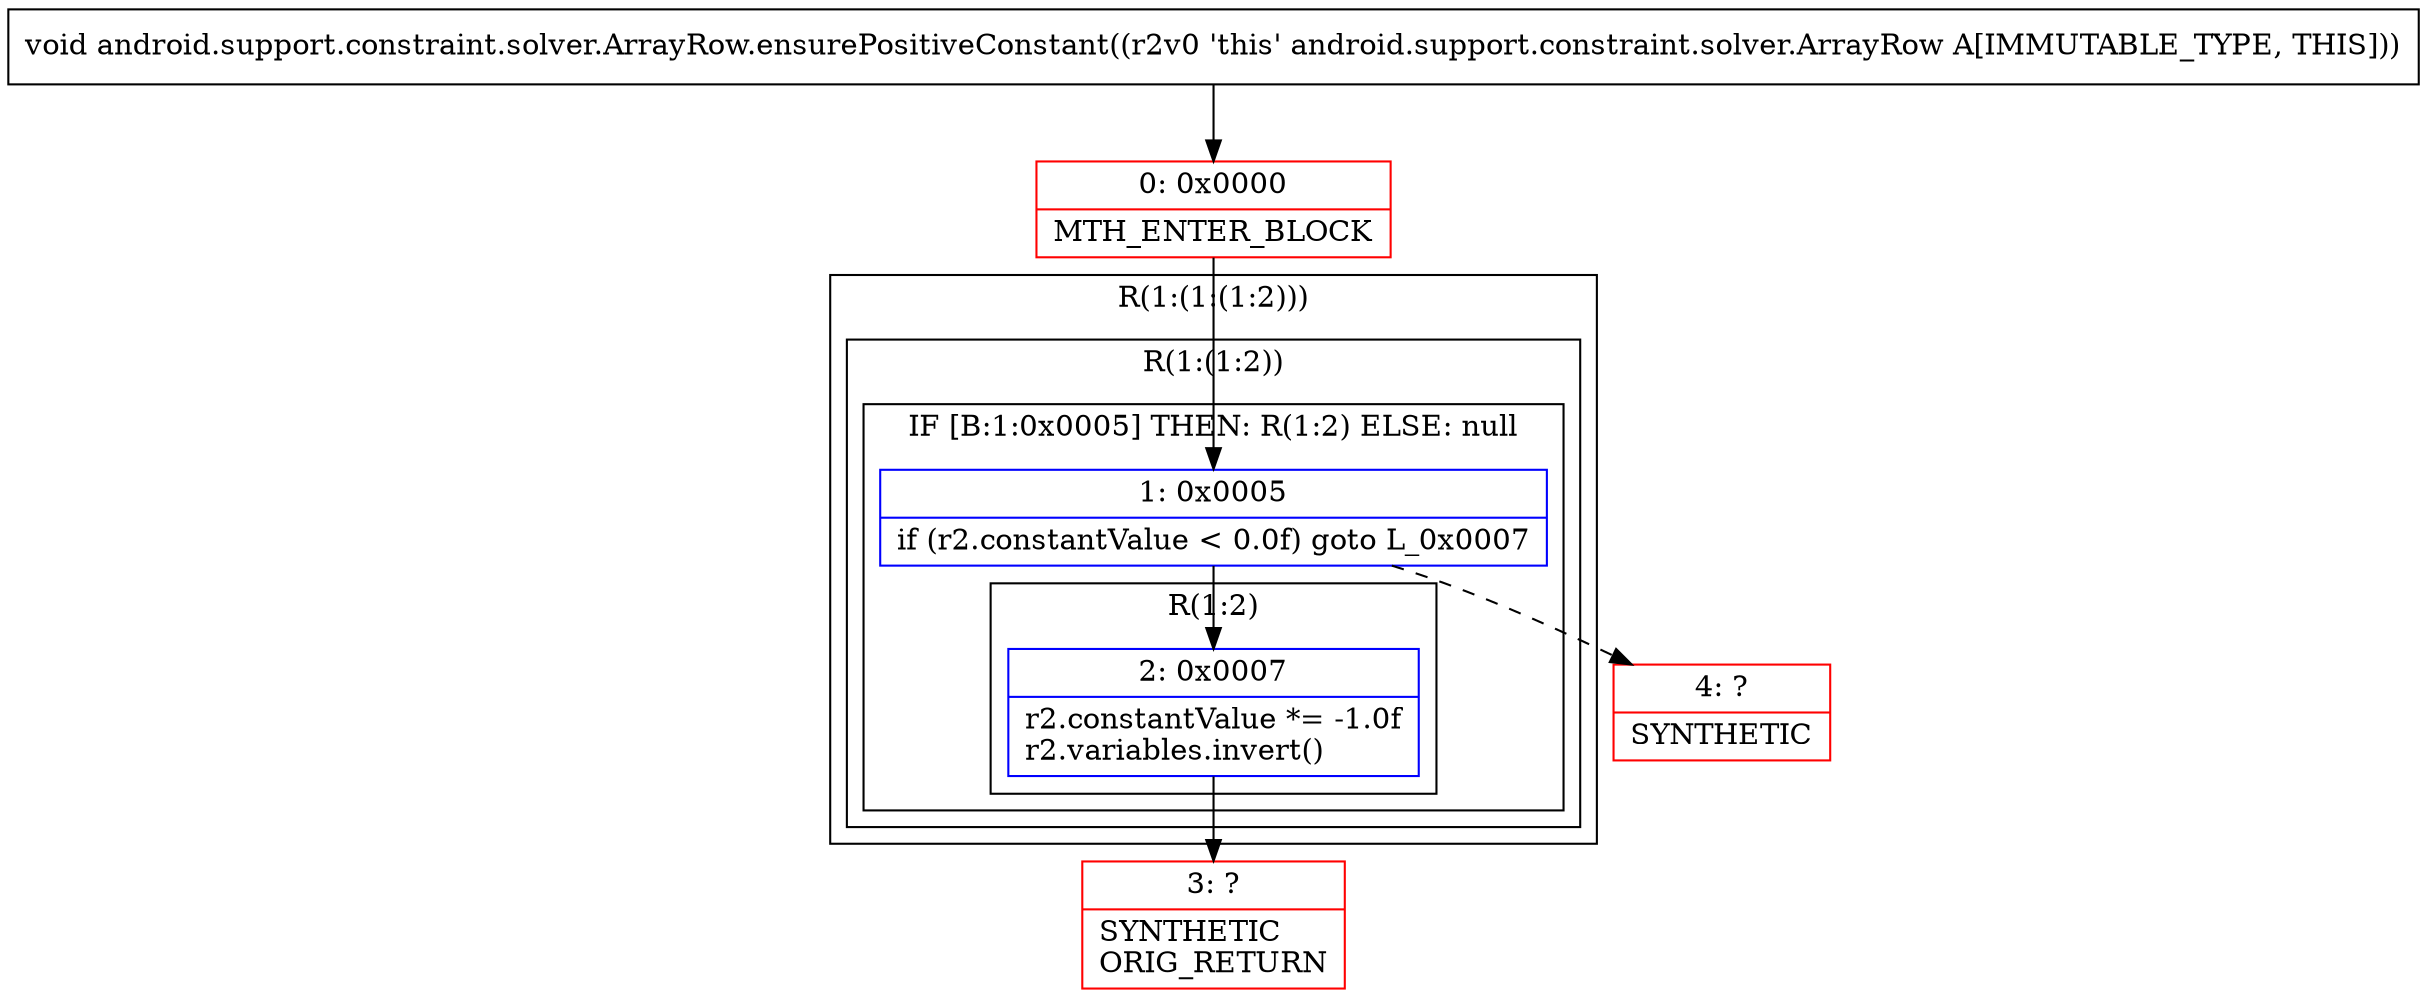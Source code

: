 digraph "CFG forandroid.support.constraint.solver.ArrayRow.ensurePositiveConstant()V" {
subgraph cluster_Region_1186608512 {
label = "R(1:(1:(1:2)))";
node [shape=record,color=blue];
subgraph cluster_Region_227833254 {
label = "R(1:(1:2))";
node [shape=record,color=blue];
subgraph cluster_IfRegion_197668538 {
label = "IF [B:1:0x0005] THEN: R(1:2) ELSE: null";
node [shape=record,color=blue];
Node_1 [shape=record,label="{1\:\ 0x0005|if (r2.constantValue \< 0.0f) goto L_0x0007\l}"];
subgraph cluster_Region_2047242734 {
label = "R(1:2)";
node [shape=record,color=blue];
Node_2 [shape=record,label="{2\:\ 0x0007|r2.constantValue *= \-1.0f\lr2.variables.invert()\l}"];
}
}
}
}
Node_0 [shape=record,color=red,label="{0\:\ 0x0000|MTH_ENTER_BLOCK\l}"];
Node_3 [shape=record,color=red,label="{3\:\ ?|SYNTHETIC\lORIG_RETURN\l}"];
Node_4 [shape=record,color=red,label="{4\:\ ?|SYNTHETIC\l}"];
MethodNode[shape=record,label="{void android.support.constraint.solver.ArrayRow.ensurePositiveConstant((r2v0 'this' android.support.constraint.solver.ArrayRow A[IMMUTABLE_TYPE, THIS])) }"];
MethodNode -> Node_0;
Node_1 -> Node_2;
Node_1 -> Node_4[style=dashed];
Node_2 -> Node_3;
Node_0 -> Node_1;
}

